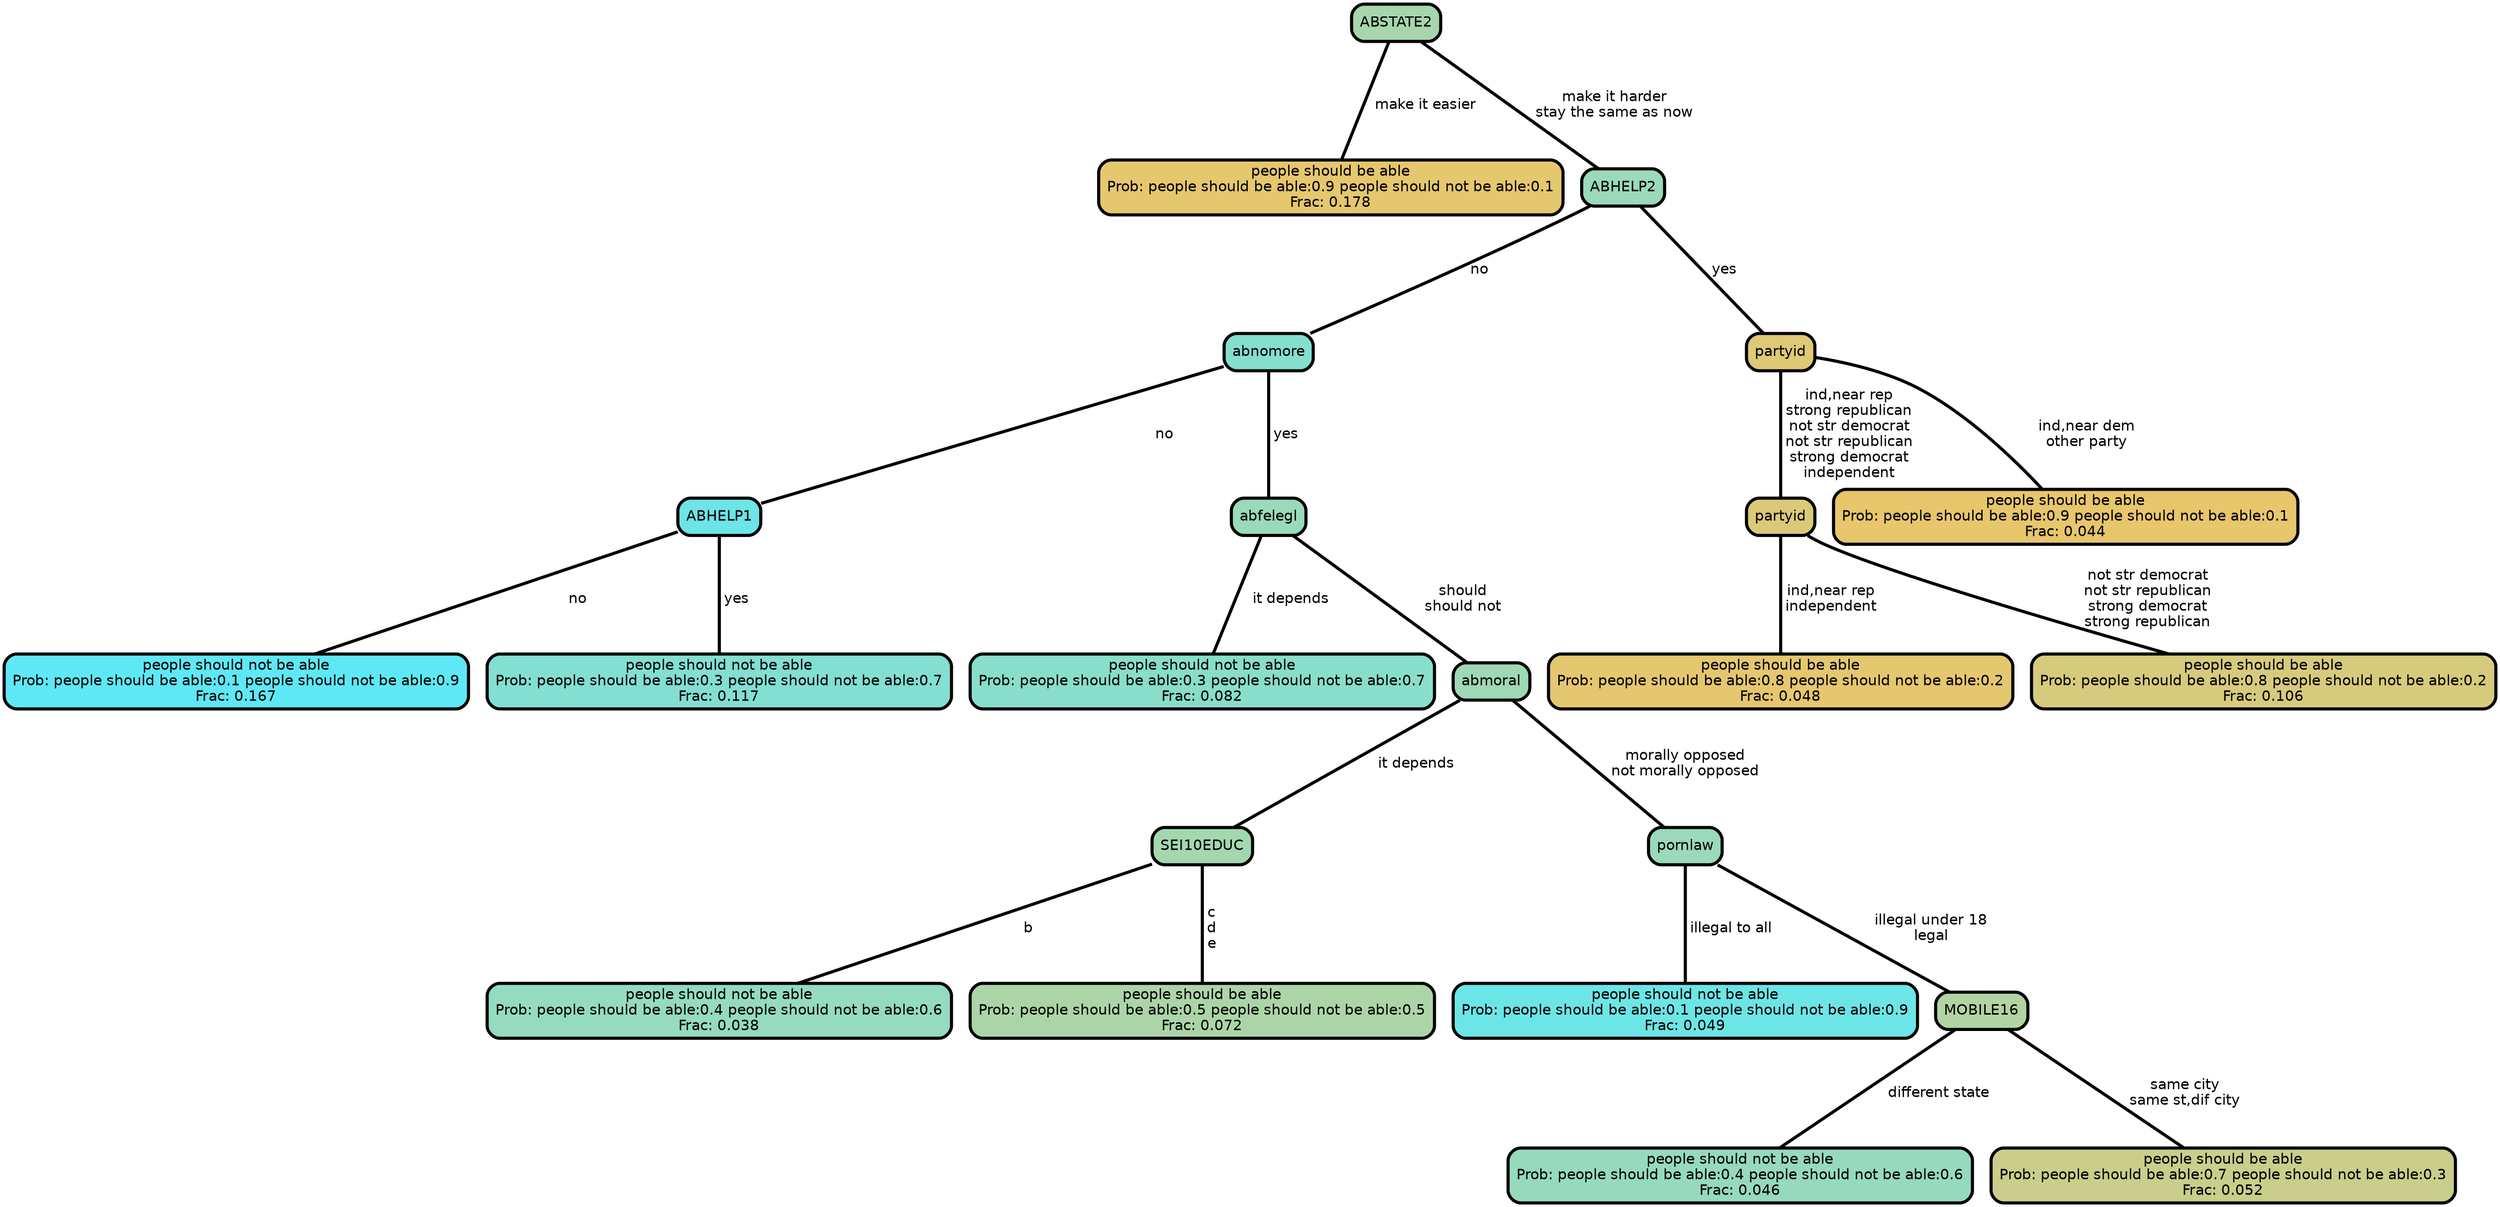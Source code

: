 graph Tree {
node [shape=box, style="filled, rounded",color="black",penwidth="3",fontcolor="black",                 fontname=helvetica] ;
graph [ranksep="0 equally", splines=straight,                 bgcolor=transparent, dpi=200] ;
edge [fontname=helvetica, color=black] ;
0 [label="people should be able
Prob: people should be able:0.9 people should not be able:0.1
Frac: 0.178", fillcolor="#e5c76e"] ;
1 [label="ABSTATE2", fillcolor="#a7d6ac"] ;
2 [label="people should not be able
Prob: people should be able:0.1 people should not be able:0.9
Frac: 0.167", fillcolor="#5ee8f5"] ;
3 [label="ABHELP1", fillcolor="#6de4e6"] ;
4 [label="people should not be able
Prob: people should be able:0.3 people should not be able:0.7
Frac: 0.117", fillcolor="#82dfd1"] ;
5 [label="abnomore", fillcolor="#85dfce"] ;
6 [label="people should not be able
Prob: people should be able:0.3 people should not be able:0.7
Frac: 0.082", fillcolor="#88decb"] ;
7 [label="abfelegl", fillcolor="#99daba"] ;
8 [label="people should not be able
Prob: people should be able:0.4 people should not be able:0.6
Frac: 0.038", fillcolor="#94dbbf"] ;
9 [label="SEI10EDUC", fillcolor="#a3d7b0"] ;
10 [label="people should be able
Prob: people should be able:0.5 people should not be able:0.5
Frac: 0.072", fillcolor="#acd5a7"] ;
11 [label="abmoral", fillcolor="#9ed8b5"] ;
12 [label="people should not be able
Prob: people should be able:0.1 people should not be able:0.9
Frac: 0.049", fillcolor="#6ce5e7"] ;
13 [label="pornlaw", fillcolor="#9ad9b9"] ;
14 [label="people should not be able
Prob: people should be able:0.4 people should not be able:0.6
Frac: 0.046", fillcolor="#96dabd"] ;
15 [label="MOBILE16", fillcolor="#b1d4a2"] ;
16 [label="people should be able
Prob: people should be able:0.7 people should not be able:0.3
Frac: 0.052", fillcolor="#c9ce8b"] ;
17 [label="ABHELP2", fillcolor="#9ad9b9"] ;
18 [label="people should be able
Prob: people should be able:0.8 people should not be able:0.2
Frac: 0.048", fillcolor="#e4c76f"] ;
19 [label="partyid", fillcolor="#dac979"] ;
20 [label="people should be able
Prob: people should be able:0.8 people should not be able:0.2
Frac: 0.106", fillcolor="#d6cb7d"] ;
21 [label="partyid", fillcolor="#ddc976"] ;
22 [label="people should be able
Prob: people should be able:0.9 people should not be able:0.1
Frac: 0.044", fillcolor="#e7c66c"] ;
1 -- 0 [label=" make it easier",penwidth=3] ;
1 -- 17 [label=" make it harder\n stay the same as now",penwidth=3] ;
3 -- 2 [label=" no",penwidth=3] ;
3 -- 4 [label=" yes",penwidth=3] ;
5 -- 3 [label=" no",penwidth=3] ;
5 -- 7 [label=" yes",penwidth=3] ;
7 -- 6 [label=" it depends",penwidth=3] ;
7 -- 11 [label=" should\n should not",penwidth=3] ;
9 -- 8 [label=" b",penwidth=3] ;
9 -- 10 [label=" c\n d\n e",penwidth=3] ;
11 -- 9 [label=" it depends",penwidth=3] ;
11 -- 13 [label=" morally opposed\n not morally opposed",penwidth=3] ;
13 -- 12 [label=" illegal to all",penwidth=3] ;
13 -- 15 [label=" illegal under 18\n legal",penwidth=3] ;
15 -- 14 [label=" different state",penwidth=3] ;
15 -- 16 [label=" same city\n same st,dif city",penwidth=3] ;
17 -- 5 [label=" no",penwidth=3] ;
17 -- 21 [label=" yes",penwidth=3] ;
19 -- 18 [label=" ind,near rep\n independent",penwidth=3] ;
19 -- 20 [label=" not str democrat\n not str republican\n strong democrat\n strong republican",penwidth=3] ;
21 -- 19 [label=" ind,near rep\n strong republican\n not str democrat\n not str republican\n strong democrat\n independent",penwidth=3] ;
21 -- 22 [label=" ind,near dem\n other party",penwidth=3] ;
{rank = same;}}
